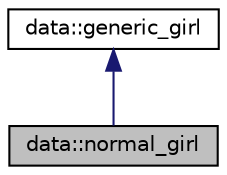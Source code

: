 digraph "data::normal_girl"
{
  edge [fontname="Helvetica",fontsize="10",labelfontname="Helvetica",labelfontsize="10"];
  node [fontname="Helvetica",fontsize="10",shape=record];
  Node0 [label="data::normal_girl",height=0.2,width=0.4,color="black", fillcolor="grey75", style="filled", fontcolor="black"];
  Node1 -> Node0 [dir="back",color="midnightblue",fontsize="10",style="solid",fontname="Helvetica"];
  Node1 [label="data::generic_girl",height=0.2,width=0.4,color="black", fillcolor="white", style="filled",URL="$classdata_1_1generic__girl.html",tooltip="Generic Girl class. "];
}
